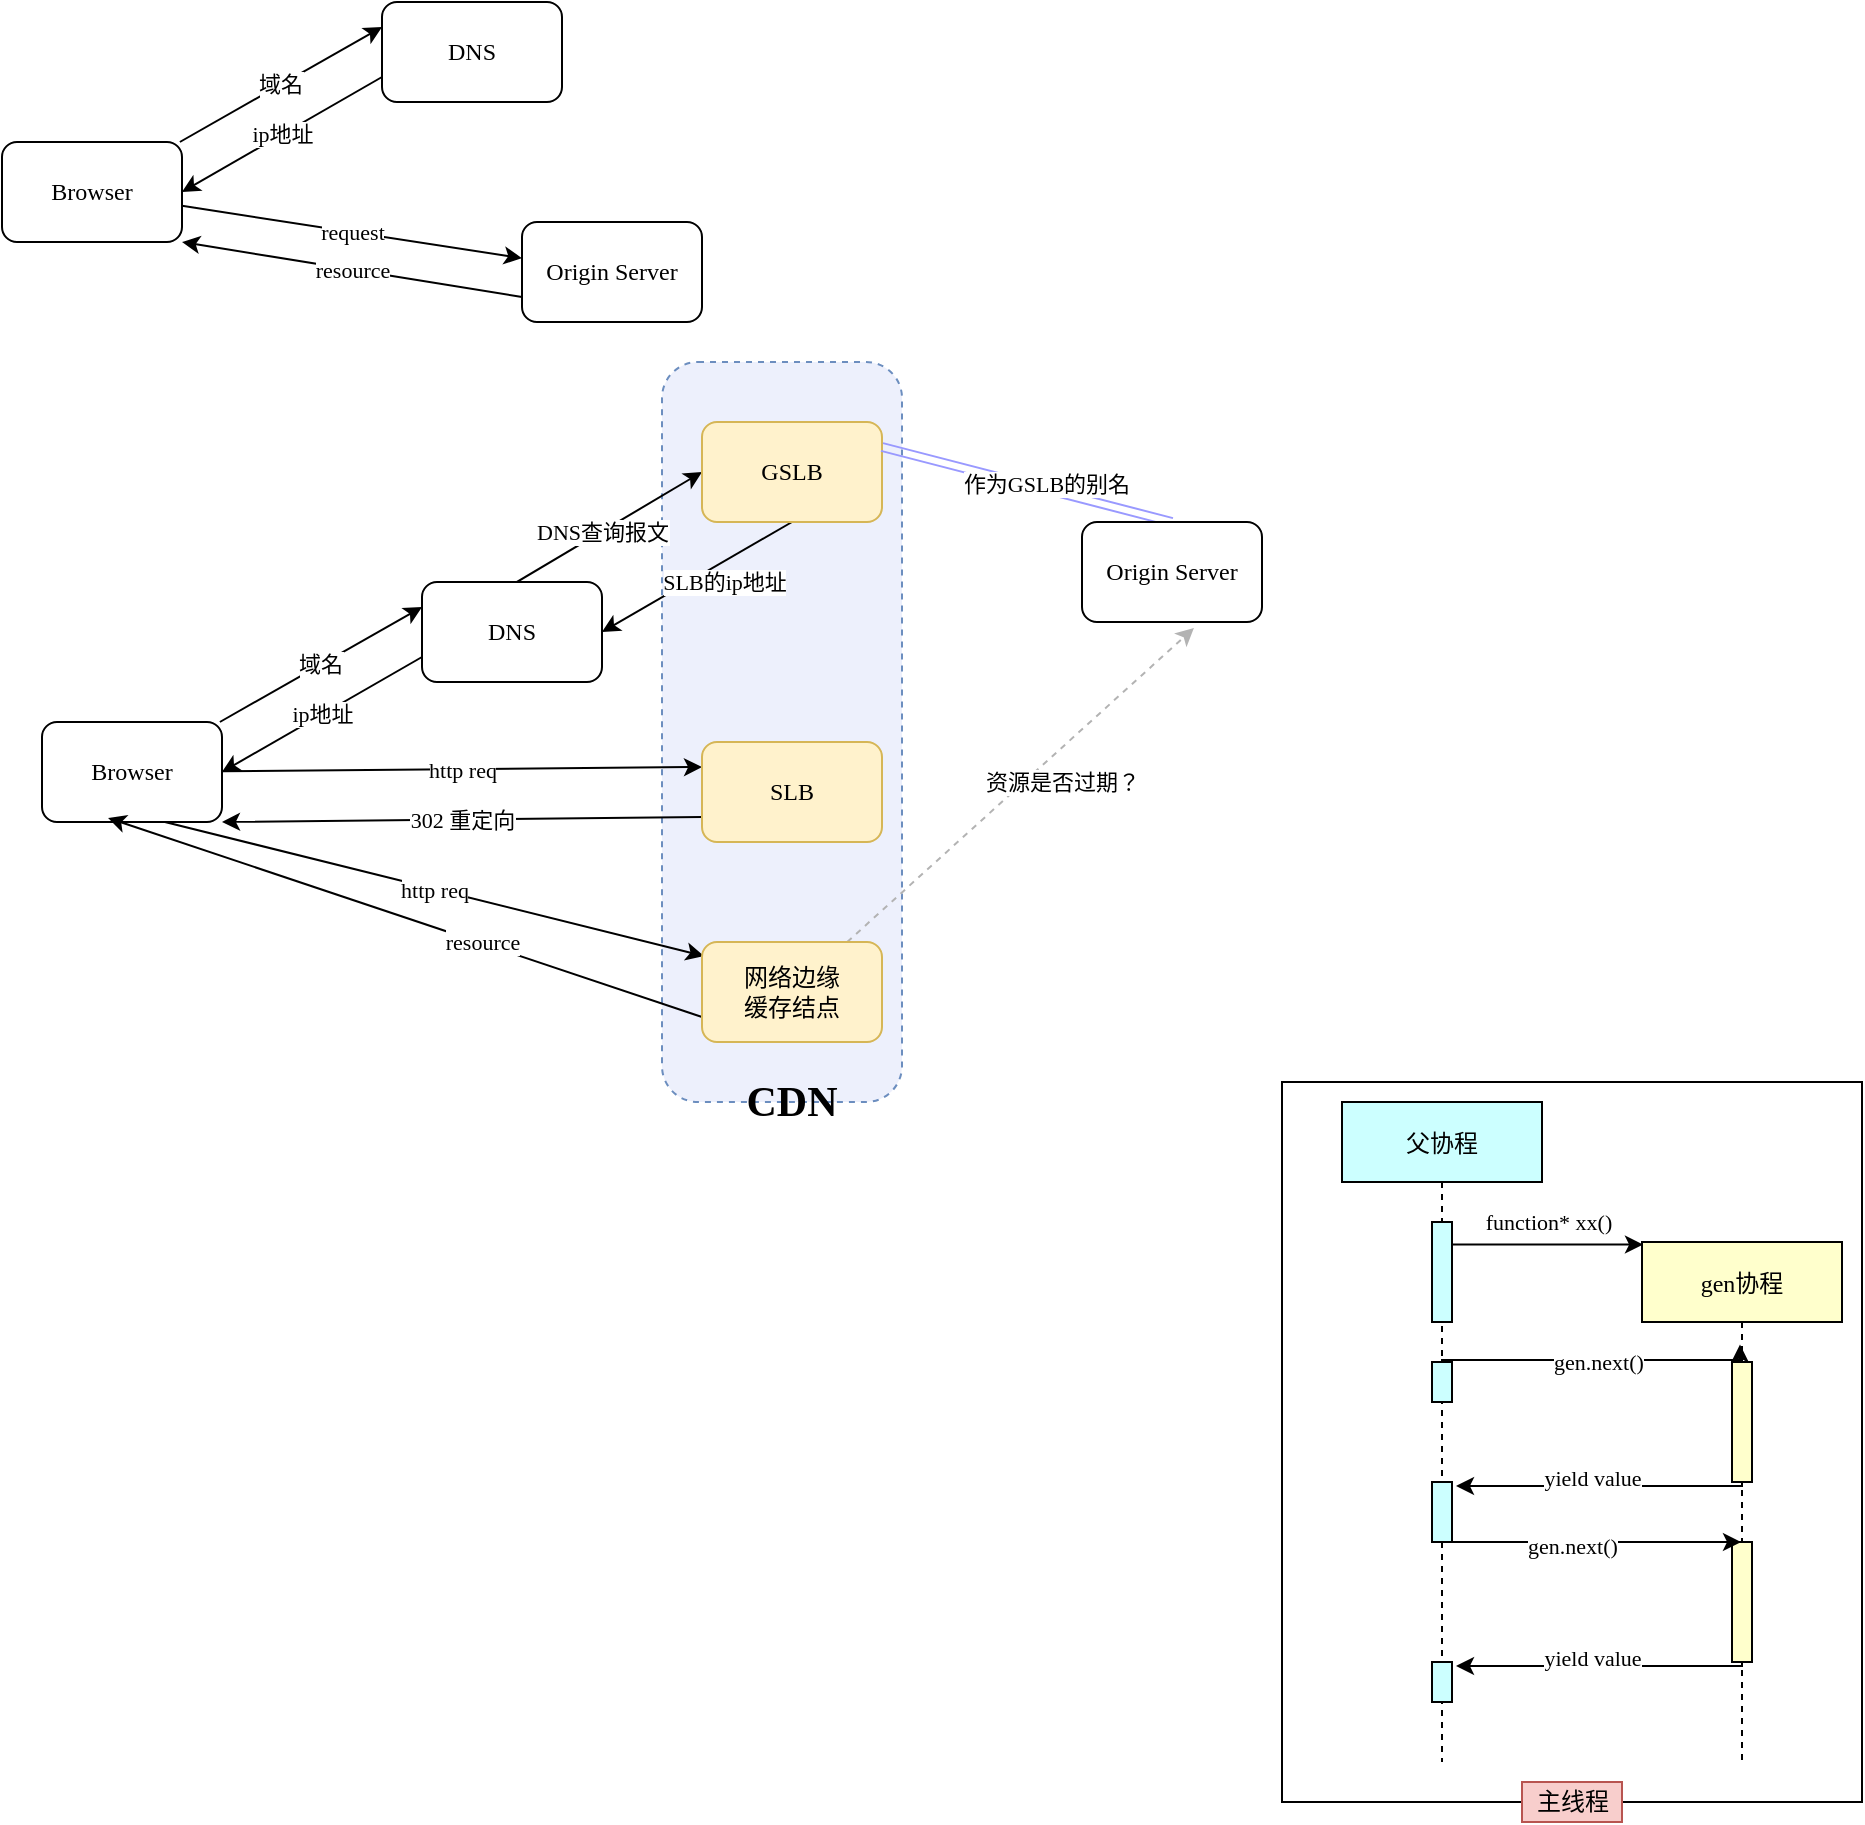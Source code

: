 <mxfile version="13.8.8" type="github">
  <diagram id="LekN2mBB-UYrPSv3pzjn" name="Page-1">
    <mxGraphModel dx="930" dy="755" grid="1" gridSize="10" guides="1" tooltips="1" connect="1" arrows="1" fold="1" page="1" pageScale="1" pageWidth="4681" pageHeight="3300" math="0" shadow="0">
      <root>
        <mxCell id="0" />
        <mxCell id="1" parent="0" />
        <mxCell id="ZMKtruFxMsZQb4AC3Fy5-12" value="" style="rounded=0;whiteSpace=wrap;html=1;fontFamily=Verdana;fillColor=#FFFFFF;" vertex="1" parent="1">
          <mxGeometry x="770" y="810" width="290" height="360" as="geometry" />
        </mxCell>
        <mxCell id="vSXKSOnZI6TcZp1LXCyc-27" value="" style="rounded=1;whiteSpace=wrap;html=1;strokeColor=#6c8ebf;dashed=1;fillColor=#EDF0FC;fontFamily=Verdana;" parent="1" vertex="1">
          <mxGeometry x="460" y="450" width="120" height="370" as="geometry" />
        </mxCell>
        <mxCell id="vSXKSOnZI6TcZp1LXCyc-3" value="域名" style="rounded=0;orthogonalLoop=1;jettySize=auto;html=1;entryX=0;entryY=0.25;entryDx=0;entryDy=0;fontFamily=Verdana;" parent="1" source="vSXKSOnZI6TcZp1LXCyc-1" target="vSXKSOnZI6TcZp1LXCyc-2" edge="1">
          <mxGeometry relative="1" as="geometry" />
        </mxCell>
        <mxCell id="vSXKSOnZI6TcZp1LXCyc-6" value="request" style="edgeStyle=none;rounded=0;orthogonalLoop=1;jettySize=auto;html=1;fontFamily=Verdana;" parent="1" source="vSXKSOnZI6TcZp1LXCyc-1" target="vSXKSOnZI6TcZp1LXCyc-5" edge="1">
          <mxGeometry relative="1" as="geometry" />
        </mxCell>
        <mxCell id="vSXKSOnZI6TcZp1LXCyc-1" value="Browser" style="rounded=1;whiteSpace=wrap;html=1;fontFamily=Verdana;" parent="1" vertex="1">
          <mxGeometry x="130" y="340" width="90" height="50" as="geometry" />
        </mxCell>
        <mxCell id="vSXKSOnZI6TcZp1LXCyc-4" value="ip地址" style="edgeStyle=none;rounded=0;orthogonalLoop=1;jettySize=auto;html=1;entryX=1;entryY=0.5;entryDx=0;entryDy=0;exitX=0;exitY=0.75;exitDx=0;exitDy=0;fontFamily=Verdana;" parent="1" source="vSXKSOnZI6TcZp1LXCyc-2" target="vSXKSOnZI6TcZp1LXCyc-1" edge="1">
          <mxGeometry relative="1" as="geometry" />
        </mxCell>
        <mxCell id="vSXKSOnZI6TcZp1LXCyc-2" value="DNS" style="rounded=1;whiteSpace=wrap;html=1;fontFamily=Verdana;" parent="1" vertex="1">
          <mxGeometry x="320" y="270" width="90" height="50" as="geometry" />
        </mxCell>
        <mxCell id="vSXKSOnZI6TcZp1LXCyc-7" value="resource" style="edgeStyle=none;rounded=0;orthogonalLoop=1;jettySize=auto;html=1;entryX=1;entryY=1;entryDx=0;entryDy=0;exitX=0;exitY=0.75;exitDx=0;exitDy=0;fontFamily=Verdana;" parent="1" source="vSXKSOnZI6TcZp1LXCyc-5" target="vSXKSOnZI6TcZp1LXCyc-1" edge="1">
          <mxGeometry relative="1" as="geometry" />
        </mxCell>
        <mxCell id="vSXKSOnZI6TcZp1LXCyc-5" value="Origin Server" style="rounded=1;whiteSpace=wrap;html=1;fontFamily=Verdana;" parent="1" vertex="1">
          <mxGeometry x="390" y="380" width="90" height="50" as="geometry" />
        </mxCell>
        <mxCell id="vSXKSOnZI6TcZp1LXCyc-8" value="域名" style="rounded=0;orthogonalLoop=1;jettySize=auto;html=1;entryX=0;entryY=0.25;entryDx=0;entryDy=0;fontFamily=Verdana;" parent="1" source="vSXKSOnZI6TcZp1LXCyc-10" target="vSXKSOnZI6TcZp1LXCyc-12" edge="1">
          <mxGeometry relative="1" as="geometry" />
        </mxCell>
        <mxCell id="vSXKSOnZI6TcZp1LXCyc-9" value="http req" style="edgeStyle=none;rounded=0;orthogonalLoop=1;jettySize=auto;html=1;entryX=0;entryY=0.25;entryDx=0;entryDy=0;fontFamily=Verdana;" parent="1" source="vSXKSOnZI6TcZp1LXCyc-10" target="vSXKSOnZI6TcZp1LXCyc-14" edge="1">
          <mxGeometry relative="1" as="geometry" />
        </mxCell>
        <mxCell id="vSXKSOnZI6TcZp1LXCyc-22" value="http req" style="edgeStyle=none;rounded=0;orthogonalLoop=1;jettySize=auto;html=1;entryX=0.011;entryY=0.14;entryDx=0;entryDy=0;entryPerimeter=0;strokeColor=#000000;exitX=0.683;exitY=1;exitDx=0;exitDy=0;exitPerimeter=0;fontFamily=Verdana;" parent="1" source="vSXKSOnZI6TcZp1LXCyc-10" target="vSXKSOnZI6TcZp1LXCyc-21" edge="1">
          <mxGeometry relative="1" as="geometry" />
        </mxCell>
        <mxCell id="vSXKSOnZI6TcZp1LXCyc-10" value="Browser" style="rounded=1;whiteSpace=wrap;html=1;fontFamily=Verdana;" parent="1" vertex="1">
          <mxGeometry x="150" y="630" width="90" height="50" as="geometry" />
        </mxCell>
        <mxCell id="vSXKSOnZI6TcZp1LXCyc-11" value="ip地址" style="edgeStyle=none;rounded=0;orthogonalLoop=1;jettySize=auto;html=1;entryX=1;entryY=0.5;entryDx=0;entryDy=0;exitX=0;exitY=0.75;exitDx=0;exitDy=0;fontFamily=Verdana;" parent="1" source="vSXKSOnZI6TcZp1LXCyc-12" target="vSXKSOnZI6TcZp1LXCyc-10" edge="1">
          <mxGeometry relative="1" as="geometry" />
        </mxCell>
        <mxCell id="vSXKSOnZI6TcZp1LXCyc-16" value="DNS查询报文" style="edgeStyle=none;rounded=0;orthogonalLoop=1;jettySize=auto;html=1;entryX=0;entryY=0.5;entryDx=0;entryDy=0;exitX=0.433;exitY=0.1;exitDx=0;exitDy=0;exitPerimeter=0;fontFamily=Verdana;" parent="1" source="vSXKSOnZI6TcZp1LXCyc-12" target="vSXKSOnZI6TcZp1LXCyc-15" edge="1">
          <mxGeometry relative="1" as="geometry" />
        </mxCell>
        <mxCell id="vSXKSOnZI6TcZp1LXCyc-12" value="DNS" style="rounded=1;whiteSpace=wrap;html=1;fontFamily=Verdana;" parent="1" vertex="1">
          <mxGeometry x="340" y="560" width="90" height="50" as="geometry" />
        </mxCell>
        <mxCell id="vSXKSOnZI6TcZp1LXCyc-13" value="302 重定向" style="edgeStyle=none;rounded=0;orthogonalLoop=1;jettySize=auto;html=1;entryX=1;entryY=1;entryDx=0;entryDy=0;exitX=0;exitY=0.75;exitDx=0;exitDy=0;fontFamily=Verdana;" parent="1" source="vSXKSOnZI6TcZp1LXCyc-14" target="vSXKSOnZI6TcZp1LXCyc-10" edge="1">
          <mxGeometry relative="1" as="geometry" />
        </mxCell>
        <mxCell id="vSXKSOnZI6TcZp1LXCyc-14" value="SLB" style="rounded=1;whiteSpace=wrap;html=1;fillColor=#fff2cc;strokeColor=#d6b656;fontFamily=Verdana;" parent="1" vertex="1">
          <mxGeometry x="480" y="640" width="90" height="50" as="geometry" />
        </mxCell>
        <mxCell id="vSXKSOnZI6TcZp1LXCyc-20" value="SLB的ip地址" style="edgeStyle=none;rounded=0;orthogonalLoop=1;jettySize=auto;html=1;entryX=1;entryY=0.5;entryDx=0;entryDy=0;strokeColor=#000000;exitX=0.5;exitY=1;exitDx=0;exitDy=0;fontFamily=Verdana;" parent="1" source="vSXKSOnZI6TcZp1LXCyc-15" target="vSXKSOnZI6TcZp1LXCyc-12" edge="1">
          <mxGeometry x="-0.185" y="9" relative="1" as="geometry">
            <mxPoint as="offset" />
          </mxGeometry>
        </mxCell>
        <mxCell id="vSXKSOnZI6TcZp1LXCyc-15" value="GSLB" style="rounded=1;whiteSpace=wrap;html=1;fillColor=#fff2cc;strokeColor=#d6b656;fontFamily=Verdana;" parent="1" vertex="1">
          <mxGeometry x="480" y="480" width="90" height="50" as="geometry" />
        </mxCell>
        <mxCell id="vSXKSOnZI6TcZp1LXCyc-18" style="edgeStyle=none;rounded=0;orthogonalLoop=1;jettySize=auto;html=1;entryX=1;entryY=0.25;entryDx=0;entryDy=0;exitX=0.5;exitY=0;exitDx=0;exitDy=0;shape=link;strokeColor=#9999FF;fontFamily=Verdana;" parent="1" source="vSXKSOnZI6TcZp1LXCyc-17" target="vSXKSOnZI6TcZp1LXCyc-15" edge="1">
          <mxGeometry relative="1" as="geometry" />
        </mxCell>
        <mxCell id="vSXKSOnZI6TcZp1LXCyc-19" value="作为GSLB的别名" style="edgeLabel;html=1;align=center;verticalAlign=middle;resizable=0;points=[];fontFamily=Verdana;" parent="vSXKSOnZI6TcZp1LXCyc-18" vertex="1" connectable="0">
          <mxGeometry x="0.181" y="3" relative="1" as="geometry">
            <mxPoint x="23.18" as="offset" />
          </mxGeometry>
        </mxCell>
        <mxCell id="vSXKSOnZI6TcZp1LXCyc-17" value="Origin Server" style="rounded=1;whiteSpace=wrap;html=1;fontFamily=Verdana;" parent="1" vertex="1">
          <mxGeometry x="670" y="530" width="90" height="50" as="geometry" />
        </mxCell>
        <mxCell id="vSXKSOnZI6TcZp1LXCyc-23" value="resource" style="edgeStyle=none;rounded=0;orthogonalLoop=1;jettySize=auto;html=1;entryX=0.367;entryY=0.96;entryDx=0;entryDy=0;entryPerimeter=0;strokeColor=#000000;exitX=0;exitY=0.75;exitDx=0;exitDy=0;fontFamily=Verdana;" parent="1" source="vSXKSOnZI6TcZp1LXCyc-21" target="vSXKSOnZI6TcZp1LXCyc-10" edge="1">
          <mxGeometry x="-0.258" y="-1" relative="1" as="geometry">
            <mxPoint as="offset" />
          </mxGeometry>
        </mxCell>
        <mxCell id="vSXKSOnZI6TcZp1LXCyc-24" value="资源是否过期？" style="edgeStyle=none;rounded=0;orthogonalLoop=1;jettySize=auto;html=1;entryX=0.622;entryY=1.06;entryDx=0;entryDy=0;entryPerimeter=0;dashed=1;strokeColor=#B3B3B3;fontFamily=Verdana;" parent="1" source="vSXKSOnZI6TcZp1LXCyc-21" target="vSXKSOnZI6TcZp1LXCyc-17" edge="1">
          <mxGeometry x="0.14" y="-13" relative="1" as="geometry">
            <mxPoint as="offset" />
          </mxGeometry>
        </mxCell>
        <mxCell id="vSXKSOnZI6TcZp1LXCyc-21" value="网络边缘&lt;br&gt;缓存结点" style="rounded=1;whiteSpace=wrap;html=1;fillColor=#fff2cc;strokeColor=#d6b656;fontFamily=Verdana;" parent="1" vertex="1">
          <mxGeometry x="480" y="740" width="90" height="50" as="geometry" />
        </mxCell>
        <mxCell id="vSXKSOnZI6TcZp1LXCyc-28" value="&lt;b&gt;&lt;font style=&quot;font-size: 21px&quot;&gt;CDN&lt;/font&gt;&lt;/b&gt;" style="text;html=1;strokeColor=none;fillColor=none;align=center;verticalAlign=middle;whiteSpace=wrap;rounded=0;dashed=1;fontFamily=Verdana;" parent="1" vertex="1">
          <mxGeometry x="505" y="810" width="40" height="20" as="geometry" />
        </mxCell>
        <mxCell id="ZMKtruFxMsZQb4AC3Fy5-1" value="父协程" style="shape=umlLifeline;perimeter=lifelinePerimeter;container=1;collapsible=0;recursiveResize=0;rounded=0;shadow=0;strokeWidth=1;fillColor=#CCFFFF;fontFamily=Verdana;" vertex="1" parent="1">
          <mxGeometry x="800" y="820" width="100" height="330" as="geometry" />
        </mxCell>
        <mxCell id="ZMKtruFxMsZQb4AC3Fy5-13" value="" style="html=1;points=[];perimeter=orthogonalPerimeter;fillColor=#CCFFFF;fontFamily=Verdana;" vertex="1" parent="ZMKtruFxMsZQb4AC3Fy5-1">
          <mxGeometry x="45" y="60" width="10" height="50" as="geometry" />
        </mxCell>
        <mxCell id="ZMKtruFxMsZQb4AC3Fy5-15" value="" style="html=1;points=[];perimeter=orthogonalPerimeter;fillColor=#CCFFFF;fontFamily=Verdana;" vertex="1" parent="ZMKtruFxMsZQb4AC3Fy5-1">
          <mxGeometry x="45" y="130" width="10" height="20" as="geometry" />
        </mxCell>
        <mxCell id="ZMKtruFxMsZQb4AC3Fy5-20" value="" style="html=1;points=[];perimeter=orthogonalPerimeter;fillColor=#CCFFFF;fontFamily=Verdana;" vertex="1" parent="ZMKtruFxMsZQb4AC3Fy5-1">
          <mxGeometry x="45" y="190" width="10" height="30" as="geometry" />
        </mxCell>
        <mxCell id="ZMKtruFxMsZQb4AC3Fy5-5" value="gen协程" style="shape=umlLifeline;perimeter=lifelinePerimeter;container=1;collapsible=0;recursiveResize=0;rounded=0;shadow=0;strokeWidth=1;fillColor=#FFFFCC;fontFamily=Verdana;" vertex="1" parent="1">
          <mxGeometry x="950" y="890" width="100" height="260" as="geometry" />
        </mxCell>
        <mxCell id="ZMKtruFxMsZQb4AC3Fy5-17" value="" style="html=1;points=[];perimeter=orthogonalPerimeter;fillColor=#FFFFCC;fontFamily=Verdana;" vertex="1" parent="ZMKtruFxMsZQb4AC3Fy5-5">
          <mxGeometry x="45" y="60" width="10" height="60" as="geometry" />
        </mxCell>
        <mxCell id="ZMKtruFxMsZQb4AC3Fy5-14" value="function* xx()" style="edgeStyle=orthogonalEdgeStyle;rounded=0;orthogonalLoop=1;jettySize=auto;html=1;entryX=0.005;entryY=0.005;entryDx=0;entryDy=0;entryPerimeter=0;fontFamily=Verdana;" edge="1" parent="1" source="ZMKtruFxMsZQb4AC3Fy5-13" target="ZMKtruFxMsZQb4AC3Fy5-5">
          <mxGeometry x="0.005" y="12" relative="1" as="geometry">
            <Array as="points">
              <mxPoint x="903" y="892" />
            </Array>
            <mxPoint y="1" as="offset" />
          </mxGeometry>
        </mxCell>
        <mxCell id="ZMKtruFxMsZQb4AC3Fy5-18" style="edgeStyle=orthogonalEdgeStyle;rounded=0;orthogonalLoop=1;jettySize=auto;html=1;entryX=0.49;entryY=0.197;entryDx=0;entryDy=0;entryPerimeter=0;fontFamily=Verdana;" edge="1" parent="1" source="ZMKtruFxMsZQb4AC3Fy5-15" target="ZMKtruFxMsZQb4AC3Fy5-5">
          <mxGeometry relative="1" as="geometry">
            <Array as="points">
              <mxPoint x="850" y="949" />
            </Array>
          </mxGeometry>
        </mxCell>
        <mxCell id="ZMKtruFxMsZQb4AC3Fy5-19" value="gen.next()" style="edgeLabel;html=1;align=center;verticalAlign=middle;resizable=0;points=[];fontFamily=Verdana;" vertex="1" connectable="0" parent="ZMKtruFxMsZQb4AC3Fy5-18">
          <mxGeometry x="-0.334" relative="1" as="geometry">
            <mxPoint x="25.9" y="0.9" as="offset" />
          </mxGeometry>
        </mxCell>
        <mxCell id="ZMKtruFxMsZQb4AC3Fy5-21" style="edgeStyle=orthogonalEdgeStyle;rounded=0;orthogonalLoop=1;jettySize=auto;html=1;fontFamily=Verdana;" edge="1" parent="1" source="ZMKtruFxMsZQb4AC3Fy5-17">
          <mxGeometry relative="1" as="geometry">
            <mxPoint x="857" y="1012" as="targetPoint" />
            <Array as="points">
              <mxPoint x="1000" y="1012" />
            </Array>
          </mxGeometry>
        </mxCell>
        <mxCell id="ZMKtruFxMsZQb4AC3Fy5-22" value="yield value" style="edgeLabel;html=1;align=center;verticalAlign=middle;resizable=0;points=[];fontFamily=Verdana;" vertex="1" connectable="0" parent="ZMKtruFxMsZQb4AC3Fy5-21">
          <mxGeometry x="0.214" y="-4" relative="1" as="geometry">
            <mxPoint x="11" y="-0.5" as="offset" />
          </mxGeometry>
        </mxCell>
        <mxCell id="ZMKtruFxMsZQb4AC3Fy5-24" value="" style="html=1;points=[];perimeter=orthogonalPerimeter;fillColor=#CCFFFF;fontFamily=Verdana;" vertex="1" parent="1">
          <mxGeometry x="845" y="1100" width="10" height="20" as="geometry" />
        </mxCell>
        <mxCell id="ZMKtruFxMsZQb4AC3Fy5-25" value="" style="html=1;points=[];perimeter=orthogonalPerimeter;fillColor=#FFFFCC;fontFamily=Verdana;" vertex="1" parent="1">
          <mxGeometry x="995" y="1040" width="10" height="60" as="geometry" />
        </mxCell>
        <mxCell id="ZMKtruFxMsZQb4AC3Fy5-28" style="edgeStyle=orthogonalEdgeStyle;rounded=0;orthogonalLoop=1;jettySize=auto;html=1;entryX=0.57;entryY=0.64;entryDx=0;entryDy=0;entryPerimeter=0;fontFamily=Verdana;" edge="1" source="ZMKtruFxMsZQb4AC3Fy5-25" parent="1">
          <mxGeometry relative="1" as="geometry">
            <mxPoint x="857" y="1102" as="targetPoint" />
            <Array as="points">
              <mxPoint x="1000" y="1102" />
            </Array>
          </mxGeometry>
        </mxCell>
        <mxCell id="ZMKtruFxMsZQb4AC3Fy5-29" value="yield value" style="edgeLabel;html=1;align=center;verticalAlign=middle;resizable=0;points=[];fontFamily=Verdana;" vertex="1" connectable="0" parent="ZMKtruFxMsZQb4AC3Fy5-28">
          <mxGeometry x="0.214" y="-4" relative="1" as="geometry">
            <mxPoint x="11" y="-0.5" as="offset" />
          </mxGeometry>
        </mxCell>
        <mxCell id="ZMKtruFxMsZQb4AC3Fy5-30" style="edgeStyle=orthogonalEdgeStyle;rounded=0;orthogonalLoop=1;jettySize=auto;html=1;fontFamily=Verdana;" edge="1" parent="1" source="ZMKtruFxMsZQb4AC3Fy5-20" target="ZMKtruFxMsZQb4AC3Fy5-5">
          <mxGeometry relative="1" as="geometry">
            <Array as="points">
              <mxPoint x="880" y="1040" />
              <mxPoint x="880" y="1040" />
            </Array>
          </mxGeometry>
        </mxCell>
        <mxCell id="ZMKtruFxMsZQb4AC3Fy5-31" value="gen.next()" style="edgeLabel;html=1;align=center;verticalAlign=middle;resizable=0;points=[];fontFamily=Verdana;" vertex="1" connectable="0" parent="ZMKtruFxMsZQb4AC3Fy5-30">
          <mxGeometry x="-0.17" y="-2" relative="1" as="geometry">
            <mxPoint as="offset" />
          </mxGeometry>
        </mxCell>
        <mxCell id="ZMKtruFxMsZQb4AC3Fy5-35" value="主线程&lt;br&gt;" style="text;html=1;align=center;verticalAlign=middle;resizable=0;points=[];autosize=1;fontFamily=Verdana;fillColor=#f8cecc;strokeColor=#b85450;" vertex="1" parent="1">
          <mxGeometry x="890" y="1160" width="50" height="20" as="geometry" />
        </mxCell>
      </root>
    </mxGraphModel>
  </diagram>
</mxfile>
